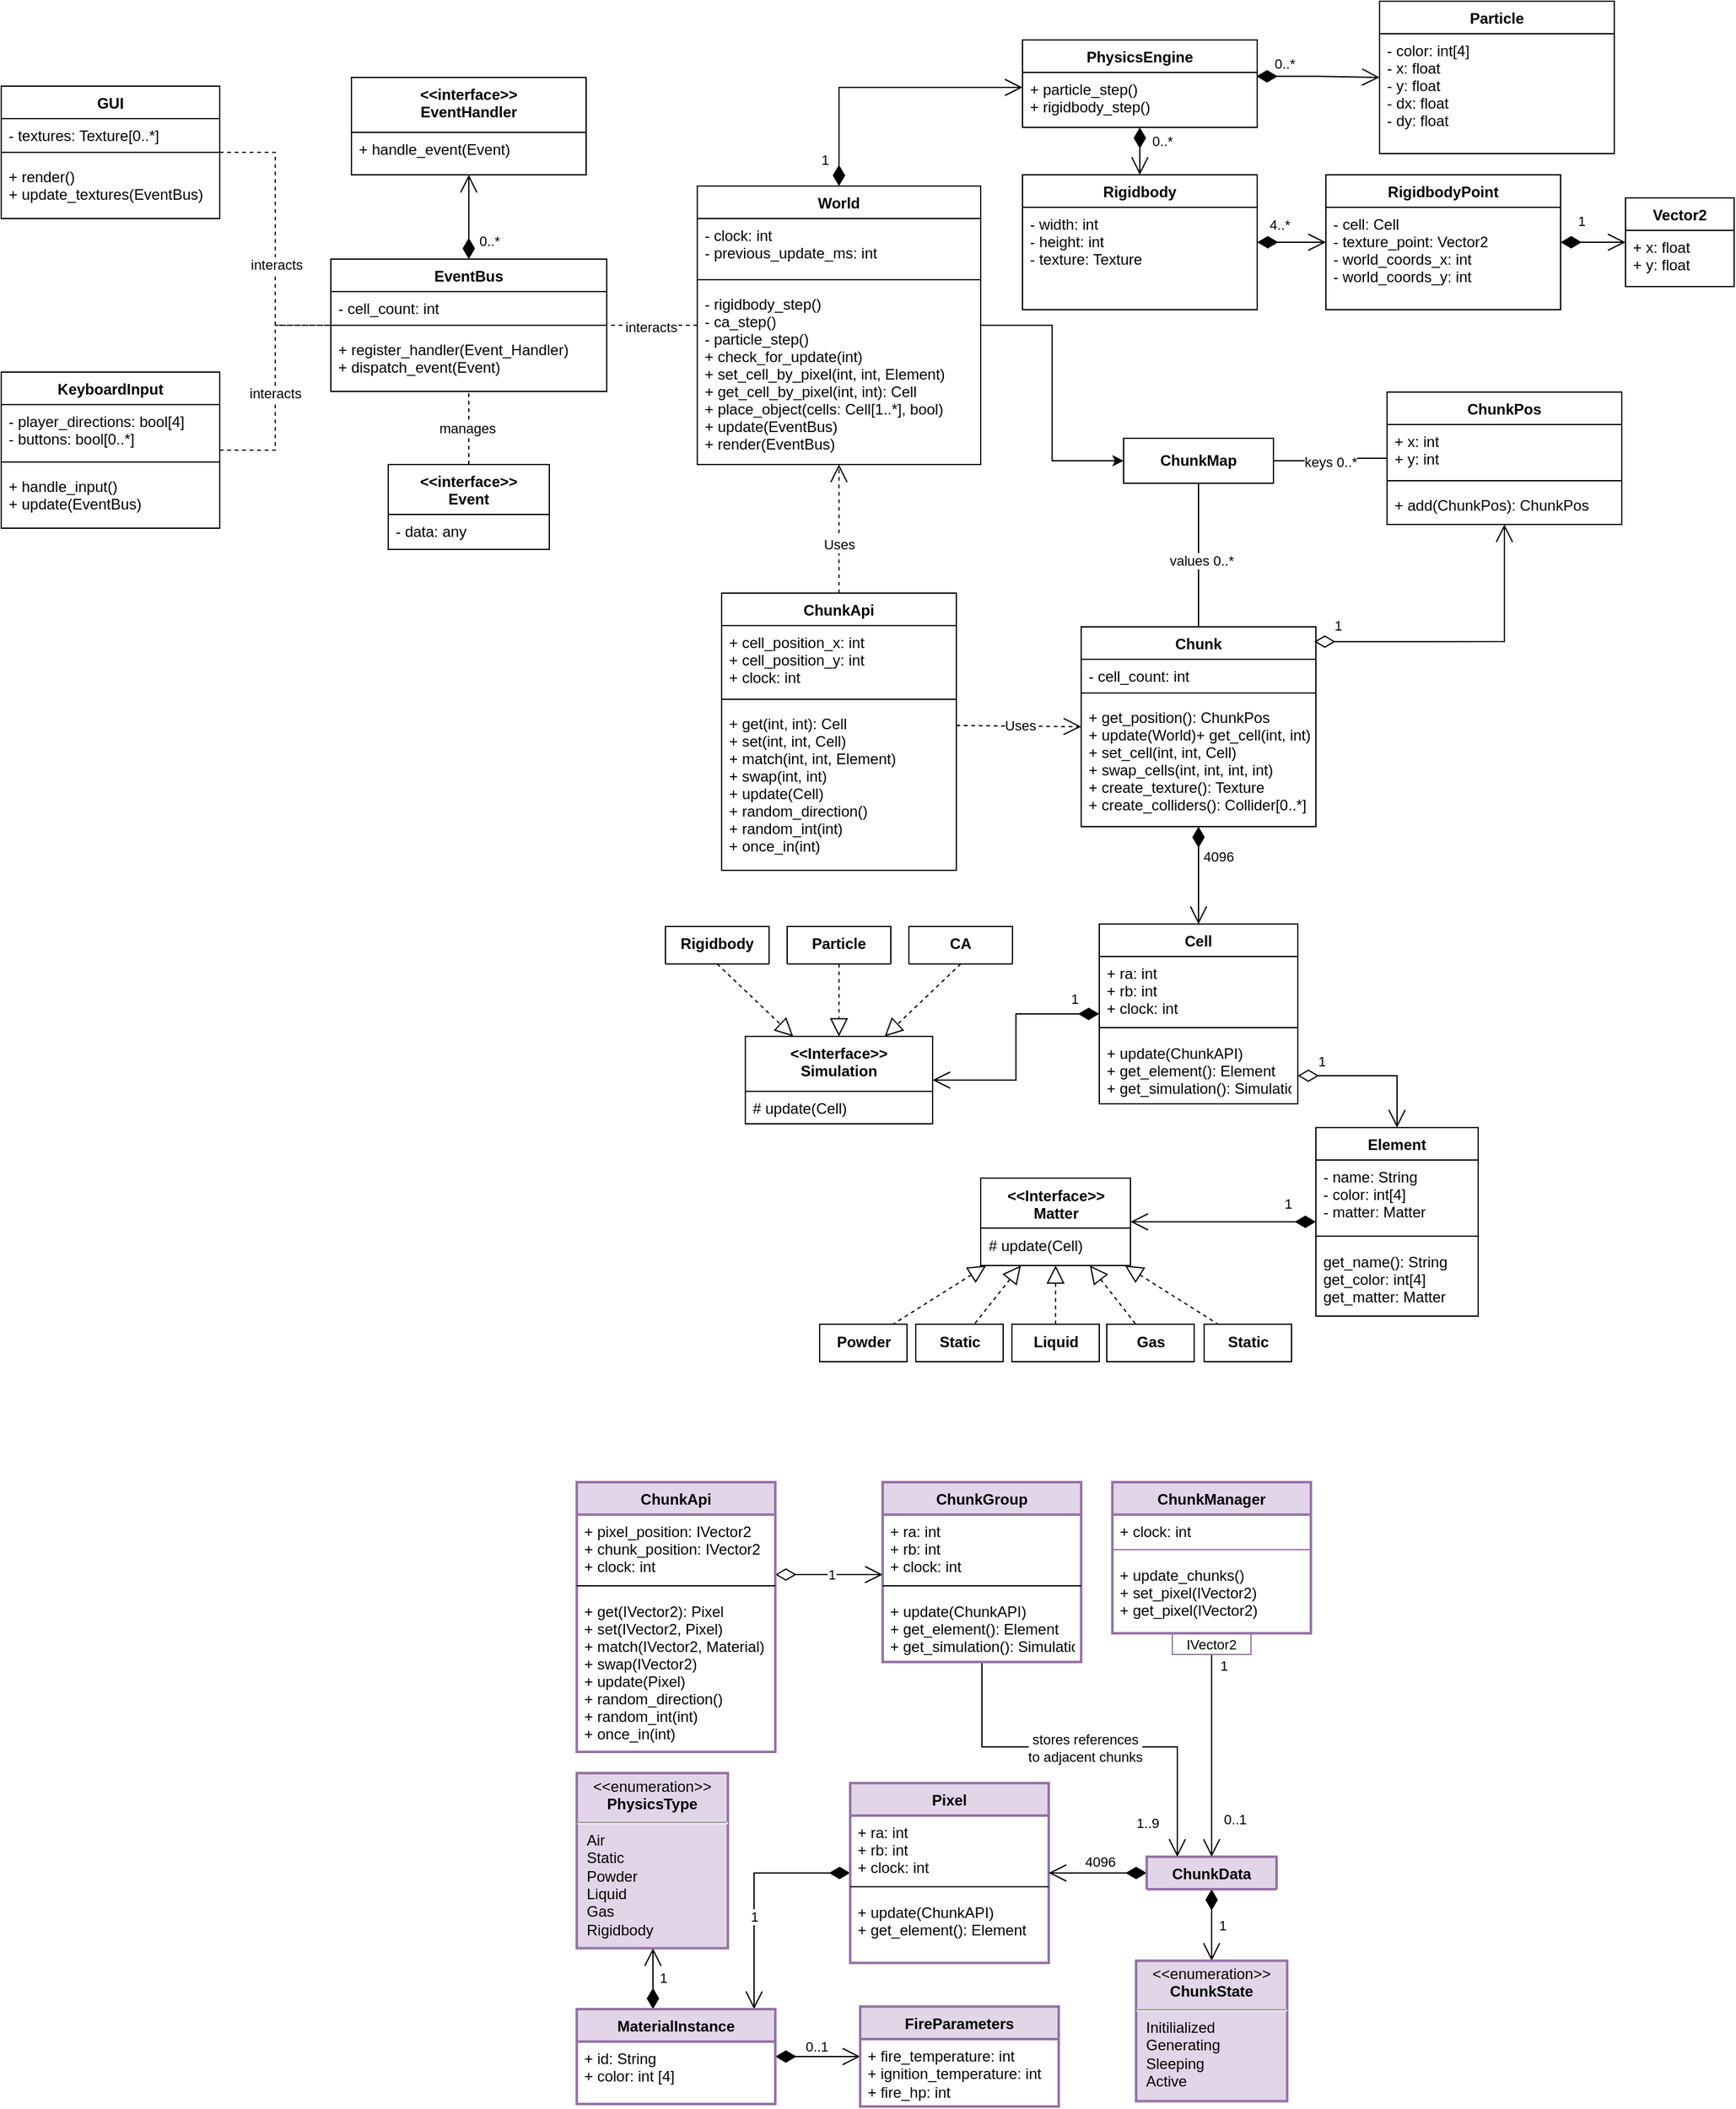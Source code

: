 <mxfile>
    <diagram id="C5RBs43oDa-KdzZeNtuy" name="Page-1">
        <mxGraphModel dx="2179" dy="1636" grid="0" gridSize="10" guides="1" tooltips="1" connect="1" arrows="1" fold="1" page="1" pageScale="1" pageWidth="827" pageHeight="1169" background="#ffffff" math="0" shadow="0">
            <root>
                <mxCell id="WIyWlLk6GJQsqaUBKTNV-0"/>
                <mxCell id="WIyWlLk6GJQsqaUBKTNV-1" parent="WIyWlLk6GJQsqaUBKTNV-0"/>
                <mxCell id="MlrfaoUMbUYHe8lj2B-a-0" value="Chunk" style="swimlane;fontStyle=1;align=center;verticalAlign=top;childLayout=stackLayout;horizontal=1;startSize=26;horizontalStack=0;resizeParent=1;resizeLast=0;collapsible=1;marginBottom=0;rounded=0;shadow=0;strokeWidth=1;fontColor=#000000;labelBackgroundColor=#FFFFFF;" parent="WIyWlLk6GJQsqaUBKTNV-1" vertex="1">
                    <mxGeometry x="-286" y="-163" width="188" height="160" as="geometry">
                        <mxRectangle x="230" y="140" width="160" height="26" as="alternateBounds"/>
                    </mxGeometry>
                </mxCell>
                <mxCell id="MlrfaoUMbUYHe8lj2B-a-1" value="- cell_count: int" style="text;align=left;verticalAlign=top;spacingLeft=4;spacingRight=4;overflow=hidden;rotatable=0;points=[[0,0.5],[1,0.5]];portConstraint=eastwest;fontColor=#000000;labelBackgroundColor=#FFFFFF;" parent="MlrfaoUMbUYHe8lj2B-a-0" vertex="1">
                    <mxGeometry y="26" width="188" height="21" as="geometry"/>
                </mxCell>
                <mxCell id="MlrfaoUMbUYHe8lj2B-a-4" value="" style="line;html=1;strokeWidth=1;align=left;verticalAlign=middle;spacingTop=-1;spacingLeft=3;spacingRight=3;rotatable=0;labelPosition=right;points=[];portConstraint=eastwest;fontColor=#000000;labelBackgroundColor=#FFFFFF;" parent="MlrfaoUMbUYHe8lj2B-a-0" vertex="1">
                    <mxGeometry y="47" width="188" height="12" as="geometry"/>
                </mxCell>
                <mxCell id="MlrfaoUMbUYHe8lj2B-a-5" value="+ get_position(): ChunkPos&#10;+ update(World)+ get_cell(int, int): Cell&#10;+ set_cell(int, int, Cell) &#10;+ swap_cells(int, int, int, int)&#10;+ create_texture(): Texture&#10;+ create_colliders(): Collider[0..*]&#10;" style="text;align=left;verticalAlign=top;spacingLeft=4;spacingRight=4;overflow=hidden;rotatable=0;points=[[0,0.5],[1,0.5]];portConstraint=eastwest;fontColor=#000000;labelBackgroundColor=#FFFFFF;" parent="MlrfaoUMbUYHe8lj2B-a-0" vertex="1">
                    <mxGeometry y="59" width="188" height="100" as="geometry"/>
                </mxCell>
                <mxCell id="MlrfaoUMbUYHe8lj2B-a-14" value="Cell" style="swimlane;fontStyle=1;align=center;verticalAlign=top;childLayout=stackLayout;horizontal=1;startSize=26;horizontalStack=0;resizeParent=1;resizeLast=0;collapsible=1;marginBottom=0;rounded=0;shadow=0;strokeWidth=1;fontColor=#000000;labelBackgroundColor=#FFFFFF;" parent="WIyWlLk6GJQsqaUBKTNV-1" vertex="1">
                    <mxGeometry x="-271.5" y="75" width="159" height="144" as="geometry">
                        <mxRectangle x="230" y="140" width="160" height="26" as="alternateBounds"/>
                    </mxGeometry>
                </mxCell>
                <mxCell id="MlrfaoUMbUYHe8lj2B-a-16" value="+ ra: int&#10;+ rb: int&#10;+ clock: int" style="text;align=left;verticalAlign=top;spacingLeft=4;spacingRight=4;overflow=hidden;rotatable=0;points=[[0,0.5],[1,0.5]];portConstraint=eastwest;rounded=0;shadow=0;html=0;fontColor=#000000;labelBackgroundColor=#FFFFFF;" parent="MlrfaoUMbUYHe8lj2B-a-14" vertex="1">
                    <mxGeometry y="26" width="159" height="50" as="geometry"/>
                </mxCell>
                <mxCell id="MlrfaoUMbUYHe8lj2B-a-25" value="" style="line;html=1;strokeWidth=1;align=left;verticalAlign=middle;spacingTop=-1;spacingLeft=3;spacingRight=3;rotatable=0;labelPosition=right;points=[];portConstraint=eastwest;fontColor=#000000;labelBackgroundColor=#FFFFFF;" parent="MlrfaoUMbUYHe8lj2B-a-14" vertex="1">
                    <mxGeometry y="76" width="159" height="14" as="geometry"/>
                </mxCell>
                <mxCell id="MlrfaoUMbUYHe8lj2B-a-26" value="+ update(ChunkAPI)&#10;+ get_element(): Element&#10;+ get_simulation(): Simulation&#10;" style="text;align=left;verticalAlign=top;spacingLeft=4;spacingRight=4;overflow=hidden;rotatable=0;points=[[0,0.5],[1,0.5]];portConstraint=eastwest;fontColor=#000000;labelBackgroundColor=#FFFFFF;" parent="MlrfaoUMbUYHe8lj2B-a-14" vertex="1">
                    <mxGeometry y="90" width="159" height="54" as="geometry"/>
                </mxCell>
                <mxCell id="MlrfaoUMbUYHe8lj2B-a-27" value="Element" style="swimlane;fontStyle=1;align=center;verticalAlign=top;childLayout=stackLayout;horizontal=1;startSize=26;horizontalStack=0;resizeParent=1;resizeLast=0;collapsible=1;marginBottom=0;rounded=0;shadow=0;strokeWidth=1;fontColor=#000000;labelBackgroundColor=#FFFFFF;fillColor=#FFFFFF;" parent="WIyWlLk6GJQsqaUBKTNV-1" vertex="1">
                    <mxGeometry x="-98" y="238" width="130" height="151" as="geometry">
                        <mxRectangle x="230" y="140" width="160" height="26" as="alternateBounds"/>
                    </mxGeometry>
                </mxCell>
                <mxCell id="MlrfaoUMbUYHe8lj2B-a-28" value="- name: String&#10;- color: int[4]&#10;- matter: Matter" style="text;align=left;verticalAlign=top;spacingLeft=4;spacingRight=4;overflow=hidden;rotatable=0;points=[[0,0.5],[1,0.5]];portConstraint=eastwest;rounded=0;shadow=0;html=0;fontColor=#000000;labelBackgroundColor=#FFFFFF;" parent="MlrfaoUMbUYHe8lj2B-a-27" vertex="1">
                    <mxGeometry y="26" width="130" height="54" as="geometry"/>
                </mxCell>
                <mxCell id="MlrfaoUMbUYHe8lj2B-a-33" value="" style="line;html=1;strokeWidth=1;align=left;verticalAlign=middle;spacingTop=-1;spacingLeft=3;spacingRight=3;rotatable=0;labelPosition=right;points=[];portConstraint=eastwest;fontColor=#000000;labelBackgroundColor=#FFFFFF;" parent="MlrfaoUMbUYHe8lj2B-a-27" vertex="1">
                    <mxGeometry y="80" width="130" height="14" as="geometry"/>
                </mxCell>
                <mxCell id="MlrfaoUMbUYHe8lj2B-a-34" value="get_name(): String&#10;get_color: int[4]&#10;get_matter: Matter&#10;" style="text;align=left;verticalAlign=top;spacingLeft=4;spacingRight=4;overflow=hidden;rotatable=0;points=[[0,0.5],[1,0.5]];portConstraint=eastwest;fontColor=#000000;labelBackgroundColor=#FFFFFF;" parent="MlrfaoUMbUYHe8lj2B-a-27" vertex="1">
                    <mxGeometry y="94" width="130" height="54" as="geometry"/>
                </mxCell>
                <mxCell id="MlrfaoUMbUYHe8lj2B-a-79" value="Particle" style="swimlane;fontStyle=1;align=center;verticalAlign=top;childLayout=stackLayout;horizontal=1;startSize=58;horizontalStack=0;resizeParent=1;resizeLast=0;collapsible=1;marginBottom=0;rounded=0;shadow=0;strokeWidth=1;fontColor=#000000;labelBackgroundColor=#FFFFFF;" parent="WIyWlLk6GJQsqaUBKTNV-1" vertex="1">
                    <mxGeometry x="-521.5" y="77" width="83" height="30" as="geometry">
                        <mxRectangle x="230" y="140" width="160" height="26" as="alternateBounds"/>
                    </mxGeometry>
                </mxCell>
                <mxCell id="MlrfaoUMbUYHe8lj2B-a-84" value="" style="endArrow=block;dashed=1;endFill=0;endSize=12;html=1;rounded=0;exitX=0.5;exitY=1;exitDx=0;exitDy=0;fontColor=#000000;labelBackgroundColor=#FFFFFF;" parent="WIyWlLk6GJQsqaUBKTNV-1" source="MlrfaoUMbUYHe8lj2B-a-79" target="MlrfaoUMbUYHe8lj2B-a-76" edge="1">
                    <mxGeometry width="160" relative="1" as="geometry">
                        <mxPoint x="-515" y="37" as="sourcePoint"/>
                        <mxPoint x="-482" y="-47" as="targetPoint"/>
                    </mxGeometry>
                </mxCell>
                <mxCell id="MlrfaoUMbUYHe8lj2B-a-76" value="&lt;&lt;Interface&gt;&gt;&#10;Simulation" style="swimlane;fontStyle=1;align=center;verticalAlign=top;childLayout=stackLayout;horizontal=1;startSize=44;horizontalStack=0;resizeParent=1;resizeLast=0;collapsible=1;marginBottom=0;rounded=0;shadow=0;strokeWidth=1;fontColor=#000000;labelBackgroundColor=#FFFFFF;" parent="WIyWlLk6GJQsqaUBKTNV-1" vertex="1">
                    <mxGeometry x="-555" y="165" width="150" height="70" as="geometry">
                        <mxRectangle x="230" y="140" width="160" height="26" as="alternateBounds"/>
                    </mxGeometry>
                </mxCell>
                <mxCell id="MlrfaoUMbUYHe8lj2B-a-77" value="# update(Cell)" style="text;align=left;verticalAlign=top;spacingLeft=4;spacingRight=4;overflow=hidden;rotatable=0;points=[[0,0.5],[1,0.5]];portConstraint=eastwest;fontColor=#000000;labelBackgroundColor=#FFFFFF;" parent="MlrfaoUMbUYHe8lj2B-a-76" vertex="1">
                    <mxGeometry y="44" width="150" height="20" as="geometry"/>
                </mxCell>
                <mxCell id="MlrfaoUMbUYHe8lj2B-a-123" value="" style="orthogonalLoop=1;jettySize=auto;html=1;endArrow=none;endFill=0;startArrow=block;startFill=0;rounded=0;dashed=1;endSize=12;startSize=12;fontColor=#000000;labelBackgroundColor=#FFFFFF;" parent="WIyWlLk6GJQsqaUBKTNV-1" source="MlrfaoUMbUYHe8lj2B-a-110" target="MlrfaoUMbUYHe8lj2B-a-122" edge="1">
                    <mxGeometry relative="1" as="geometry">
                        <mxPoint x="-350.413" y="385" as="sourcePoint"/>
                    </mxGeometry>
                </mxCell>
                <mxCell id="MlrfaoUMbUYHe8lj2B-a-110" value="&lt;div&gt;&amp;lt;&amp;lt;Interface&amp;gt;&amp;gt;&lt;/div&gt;&lt;div&gt;Matter&lt;br&gt;&lt;/div&gt;" style="swimlane;fontStyle=1;align=center;verticalAlign=top;childLayout=stackLayout;horizontal=1;startSize=40;horizontalStack=0;resizeParent=1;resizeParentMax=0;resizeLast=0;collapsible=1;marginBottom=0;whiteSpace=wrap;html=1;fontColor=#000000;labelBackgroundColor=#FFFFFF;" parent="WIyWlLk6GJQsqaUBKTNV-1" vertex="1">
                    <mxGeometry x="-366.5" y="278.5" width="120" height="70" as="geometry"/>
                </mxCell>
                <mxCell id="MlrfaoUMbUYHe8lj2B-a-113" value="# update(Cell) " style="text;strokeColor=none;fillColor=none;align=left;verticalAlign=top;spacingLeft=4;spacingRight=4;overflow=hidden;rotatable=0;points=[[0,0.5],[1,0.5]];portConstraint=eastwest;whiteSpace=wrap;html=1;fontColor=#000000;labelBackgroundColor=#FFFFFF;" parent="MlrfaoUMbUYHe8lj2B-a-110" vertex="1">
                    <mxGeometry y="40" width="120" height="30" as="geometry"/>
                </mxCell>
                <mxCell id="MlrfaoUMbUYHe8lj2B-a-122" value="Static" style="whiteSpace=wrap;html=1;verticalAlign=top;fontStyle=1;startSize=40;fontColor=#000000;labelBackgroundColor=#FFFFFF;" parent="WIyWlLk6GJQsqaUBKTNV-1" vertex="1">
                    <mxGeometry x="-418.5" y="395.5" width="70" height="30" as="geometry"/>
                </mxCell>
                <mxCell id="MlrfaoUMbUYHe8lj2B-a-136" value="" style="orthogonalLoop=1;jettySize=auto;html=1;endArrow=none;endFill=0;startArrow=block;startFill=0;rounded=0;dashed=1;endSize=12;startSize=12;fontColor=#000000;labelBackgroundColor=#FFFFFF;" parent="WIyWlLk6GJQsqaUBKTNV-1" source="MlrfaoUMbUYHe8lj2B-a-110" target="MlrfaoUMbUYHe8lj2B-a-137" edge="1">
                    <mxGeometry relative="1" as="geometry">
                        <mxPoint x="-365" y="373.344" as="sourcePoint"/>
                    </mxGeometry>
                </mxCell>
                <mxCell id="MlrfaoUMbUYHe8lj2B-a-137" value="Powder" style="whiteSpace=wrap;html=1;verticalAlign=top;fontStyle=1;startSize=40;fontColor=#000000;labelBackgroundColor=#FFFFFF;" parent="WIyWlLk6GJQsqaUBKTNV-1" vertex="1">
                    <mxGeometry x="-495.5" y="395.5" width="70" height="30" as="geometry"/>
                </mxCell>
                <mxCell id="MlrfaoUMbUYHe8lj2B-a-138" value="" style="orthogonalLoop=1;jettySize=auto;html=1;endArrow=none;endFill=0;startArrow=block;startFill=0;rounded=0;dashed=1;endSize=12;startSize=12;fontColor=#000000;labelBackgroundColor=#FFFFFF;" parent="WIyWlLk6GJQsqaUBKTNV-1" source="MlrfaoUMbUYHe8lj2B-a-110" target="MlrfaoUMbUYHe8lj2B-a-139" edge="1">
                    <mxGeometry relative="1" as="geometry">
                        <mxPoint x="-305.868" y="385" as="sourcePoint"/>
                    </mxGeometry>
                </mxCell>
                <mxCell id="MlrfaoUMbUYHe8lj2B-a-139" value="Liquid" style="whiteSpace=wrap;html=1;verticalAlign=top;fontStyle=1;startSize=40;fontColor=#000000;labelBackgroundColor=#FFFFFF;" parent="WIyWlLk6GJQsqaUBKTNV-1" vertex="1">
                    <mxGeometry x="-341.5" y="395.5" width="70" height="30" as="geometry"/>
                </mxCell>
                <mxCell id="MlrfaoUMbUYHe8lj2B-a-140" value="" style="orthogonalLoop=1;jettySize=auto;html=1;endArrow=none;endFill=0;startArrow=block;startFill=0;rounded=0;dashed=1;endSize=12;startSize=12;fontColor=#000000;labelBackgroundColor=#FFFFFF;" parent="WIyWlLk6GJQsqaUBKTNV-1" source="MlrfaoUMbUYHe8lj2B-a-110" target="MlrfaoUMbUYHe8lj2B-a-141" edge="1">
                    <mxGeometry relative="1" as="geometry">
                        <mxPoint x="-245" y="373.803" as="sourcePoint"/>
                    </mxGeometry>
                </mxCell>
                <mxCell id="MlrfaoUMbUYHe8lj2B-a-141" value="Static" style="whiteSpace=wrap;html=1;verticalAlign=top;fontStyle=1;startSize=40;fontColor=#000000;labelBackgroundColor=#FFFFFF;" parent="WIyWlLk6GJQsqaUBKTNV-1" vertex="1">
                    <mxGeometry x="-187.5" y="395.5" width="70" height="30" as="geometry"/>
                </mxCell>
                <mxCell id="MlrfaoUMbUYHe8lj2B-a-142" value="" style="orthogonalLoop=1;jettySize=auto;html=1;endArrow=none;endFill=0;startArrow=block;startFill=0;rounded=0;dashed=1;endSize=12;startSize=12;fontColor=#000000;labelBackgroundColor=#FFFFFF;" parent="WIyWlLk6GJQsqaUBKTNV-1" source="MlrfaoUMbUYHe8lj2B-a-110" target="MlrfaoUMbUYHe8lj2B-a-143" edge="1">
                    <mxGeometry relative="1" as="geometry">
                        <mxPoint x="-261.901" y="385" as="sourcePoint"/>
                    </mxGeometry>
                </mxCell>
                <mxCell id="MlrfaoUMbUYHe8lj2B-a-143" value="Gas" style="whiteSpace=wrap;html=1;verticalAlign=top;fontStyle=1;startSize=40;fontColor=#000000;labelBackgroundColor=#FFFFFF;" parent="WIyWlLk6GJQsqaUBKTNV-1" vertex="1">
                    <mxGeometry x="-265.5" y="395.5" width="70" height="30" as="geometry"/>
                </mxCell>
                <mxCell id="MlrfaoUMbUYHe8lj2B-a-149" value="CA" style="swimlane;fontStyle=1;align=center;verticalAlign=top;childLayout=stackLayout;horizontal=1;startSize=58;horizontalStack=0;resizeParent=1;resizeLast=0;collapsible=1;marginBottom=0;rounded=0;shadow=0;strokeWidth=1;fontColor=#000000;labelBackgroundColor=#FFFFFF;" parent="WIyWlLk6GJQsqaUBKTNV-1" vertex="1">
                    <mxGeometry x="-424" y="77" width="83" height="30" as="geometry">
                        <mxRectangle x="230" y="140" width="160" height="26" as="alternateBounds"/>
                    </mxGeometry>
                </mxCell>
                <mxCell id="MlrfaoUMbUYHe8lj2B-a-150" value="Rigidbody" style="swimlane;fontStyle=1;align=center;verticalAlign=top;childLayout=stackLayout;horizontal=1;startSize=58;horizontalStack=0;resizeParent=1;resizeLast=0;collapsible=1;marginBottom=0;rounded=0;shadow=0;strokeWidth=1;fontColor=#000000;labelBackgroundColor=#FFFFFF;" parent="WIyWlLk6GJQsqaUBKTNV-1" vertex="1">
                    <mxGeometry x="-619" y="77" width="83" height="30" as="geometry">
                        <mxRectangle x="230" y="140" width="160" height="26" as="alternateBounds"/>
                    </mxGeometry>
                </mxCell>
                <mxCell id="MlrfaoUMbUYHe8lj2B-a-151" value="" style="endArrow=block;dashed=1;endFill=0;endSize=12;html=1;rounded=0;exitX=0.5;exitY=1;exitDx=0;exitDy=0;fontColor=#000000;labelBackgroundColor=#FFFFFF;" parent="WIyWlLk6GJQsqaUBKTNV-1" source="MlrfaoUMbUYHe8lj2B-a-150" target="MlrfaoUMbUYHe8lj2B-a-76" edge="1">
                    <mxGeometry width="160" relative="1" as="geometry">
                        <mxPoint x="-470" y="118" as="sourcePoint"/>
                        <mxPoint x="-470" y="175" as="targetPoint"/>
                    </mxGeometry>
                </mxCell>
                <mxCell id="MlrfaoUMbUYHe8lj2B-a-152" value="" style="endArrow=block;dashed=1;endFill=0;endSize=12;html=1;rounded=0;exitX=0.5;exitY=1;exitDx=0;exitDy=0;fontColor=#000000;labelBackgroundColor=#FFFFFF;" parent="WIyWlLk6GJQsqaUBKTNV-1" source="MlrfaoUMbUYHe8lj2B-a-149" target="MlrfaoUMbUYHe8lj2B-a-76" edge="1">
                    <mxGeometry width="160" relative="1" as="geometry">
                        <mxPoint x="-460" y="128" as="sourcePoint"/>
                        <mxPoint x="-460" y="185" as="targetPoint"/>
                    </mxGeometry>
                </mxCell>
                <mxCell id="MlrfaoUMbUYHe8lj2B-a-160" value="1" style="endArrow=open;html=1;endSize=12;startArrow=diamondThin;startSize=14;startFill=0;edgeStyle=orthogonalEdgeStyle;align=left;verticalAlign=bottom;rounded=0;entryX=0.5;entryY=0;entryDx=0;entryDy=0;fontColor=#000000;labelBackgroundColor=#FFFFFF;" parent="WIyWlLk6GJQsqaUBKTNV-1" source="MlrfaoUMbUYHe8lj2B-a-14" target="MlrfaoUMbUYHe8lj2B-a-27" edge="1">
                    <mxGeometry x="-0.76" y="4" relative="1" as="geometry">
                        <mxPoint x="-81.5" y="213.5" as="sourcePoint"/>
                        <mxPoint x="78.5" y="213.5" as="targetPoint"/>
                        <Array as="points">
                            <mxPoint x="-33.5" y="196.5"/>
                        </Array>
                        <mxPoint y="1" as="offset"/>
                    </mxGeometry>
                </mxCell>
                <mxCell id="MlrfaoUMbUYHe8lj2B-a-161" value="1" style="endArrow=open;html=1;endSize=12;startArrow=diamondThin;startSize=14;startFill=1;edgeStyle=orthogonalEdgeStyle;align=left;verticalAlign=bottom;rounded=0;fontColor=#000000;labelBackgroundColor=#FFFFFF;" parent="WIyWlLk6GJQsqaUBKTNV-1" source="MlrfaoUMbUYHe8lj2B-a-27" target="MlrfaoUMbUYHe8lj2B-a-110" edge="1">
                    <mxGeometry x="-0.636" y="-6" relative="1" as="geometry">
                        <mxPoint x="-187.5" y="292.5" as="sourcePoint"/>
                        <mxPoint x="-27.5" y="292.5" as="targetPoint"/>
                        <mxPoint as="offset"/>
                    </mxGeometry>
                </mxCell>
                <mxCell id="MlrfaoUMbUYHe8lj2B-a-162" value="1" style="endArrow=open;html=1;endSize=12;startArrow=diamondThin;startSize=14;startFill=1;edgeStyle=orthogonalEdgeStyle;align=left;verticalAlign=bottom;rounded=0;fontColor=#000000;labelBackgroundColor=#FFFFFF;" parent="WIyWlLk6GJQsqaUBKTNV-1" source="MlrfaoUMbUYHe8lj2B-a-14" target="MlrfaoUMbUYHe8lj2B-a-76" edge="1">
                    <mxGeometry x="-0.737" y="-3" relative="1" as="geometry">
                        <mxPoint x="-90" y="325" as="sourcePoint"/>
                        <mxPoint x="-238" y="325" as="targetPoint"/>
                        <mxPoint as="offset"/>
                    </mxGeometry>
                </mxCell>
                <mxCell id="MlrfaoUMbUYHe8lj2B-a-164" value="4096" style="endArrow=open;html=1;endSize=12;startArrow=diamondThin;startSize=14;startFill=1;edgeStyle=orthogonalEdgeStyle;align=left;verticalAlign=bottom;rounded=0;fontColor=#000000;labelBackgroundColor=#FFFFFF;strokeColor=#000000;" parent="WIyWlLk6GJQsqaUBKTNV-1" source="MlrfaoUMbUYHe8lj2B-a-0" target="MlrfaoUMbUYHe8lj2B-a-14" edge="1">
                    <mxGeometry x="-0.154" y="2" relative="1" as="geometry">
                        <mxPoint x="-276.5" y="197.5" as="sourcePoint"/>
                        <mxPoint x="-393.5" y="246.5" as="targetPoint"/>
                        <mxPoint as="offset"/>
                    </mxGeometry>
                </mxCell>
                <mxCell id="MlrfaoUMbUYHe8lj2B-a-205" style="edgeStyle=orthogonalEdgeStyle;rounded=0;orthogonalLoop=1;jettySize=auto;html=1;fontColor=#000000;labelBackgroundColor=#FFFFFF;" parent="WIyWlLk6GJQsqaUBKTNV-1" source="MlrfaoUMbUYHe8lj2B-a-166" target="MlrfaoUMbUYHe8lj2B-a-186" edge="1">
                    <mxGeometry relative="1" as="geometry"/>
                </mxCell>
                <mxCell id="MlrfaoUMbUYHe8lj2B-a-166" value="World" style="swimlane;fontStyle=1;align=center;verticalAlign=top;childLayout=stackLayout;horizontal=1;startSize=26;horizontalStack=0;resizeParent=1;resizeLast=0;collapsible=1;marginBottom=0;rounded=0;shadow=0;strokeWidth=1;fontColor=#000000;labelBackgroundColor=#FFFFFF;" parent="WIyWlLk6GJQsqaUBKTNV-1" vertex="1">
                    <mxGeometry x="-593.5" y="-516" width="227" height="223" as="geometry">
                        <mxRectangle x="230" y="140" width="160" height="26" as="alternateBounds"/>
                    </mxGeometry>
                </mxCell>
                <mxCell id="MlrfaoUMbUYHe8lj2B-a-167" value="- clock: int&#10;- previous_update_ms: int&#10;" style="text;align=left;verticalAlign=top;spacingLeft=4;spacingRight=4;overflow=hidden;rotatable=0;points=[[0,0.5],[1,0.5]];portConstraint=eastwest;fontColor=#000000;labelBackgroundColor=#FFFFFF;" parent="MlrfaoUMbUYHe8lj2B-a-166" vertex="1">
                    <mxGeometry y="26" width="227" height="43" as="geometry"/>
                </mxCell>
                <mxCell id="MlrfaoUMbUYHe8lj2B-a-168" value="" style="line;html=1;strokeWidth=1;align=left;verticalAlign=middle;spacingTop=-1;spacingLeft=3;spacingRight=3;rotatable=0;labelPosition=right;points=[];portConstraint=eastwest;fontColor=#000000;labelBackgroundColor=#FFFFFF;" parent="MlrfaoUMbUYHe8lj2B-a-166" vertex="1">
                    <mxGeometry y="69" width="227" height="12" as="geometry"/>
                </mxCell>
                <mxCell id="MlrfaoUMbUYHe8lj2B-a-169" value="- rigidbody_step()&#10;- ca_step()&#10;- particle_step()&#10;+ check_for_update(int)&#10;+ set_cell_by_pixel(int, int, Element)&#10;+ get_cell_by_pixel(int, int): Cell&#10;+ place_object(cells: Cell[1..*], bool)&#10;+ update(EventBus)&#10;+ render(EventBus)" style="text;align=left;verticalAlign=top;spacingLeft=4;spacingRight=4;overflow=hidden;rotatable=0;points=[[0,0.5],[1,0.5]];portConstraint=eastwest;fontColor=#000000;labelBackgroundColor=#FFFFFF;" parent="MlrfaoUMbUYHe8lj2B-a-166" vertex="1">
                    <mxGeometry y="81" width="227" height="142" as="geometry"/>
                </mxCell>
                <mxCell id="MlrfaoUMbUYHe8lj2B-a-178" value="ChunkPos" style="swimlane;fontStyle=1;align=center;verticalAlign=top;childLayout=stackLayout;horizontal=1;startSize=26;horizontalStack=0;resizeParent=1;resizeLast=0;collapsible=1;marginBottom=0;rounded=0;shadow=0;strokeWidth=1;fontColor=#000000;labelBackgroundColor=#FFFFFF;" parent="WIyWlLk6GJQsqaUBKTNV-1" vertex="1">
                    <mxGeometry x="-41" y="-351" width="188" height="106" as="geometry">
                        <mxRectangle x="230" y="140" width="160" height="26" as="alternateBounds"/>
                    </mxGeometry>
                </mxCell>
                <mxCell id="MlrfaoUMbUYHe8lj2B-a-179" value="+ x: int&#10;+ y: int" style="text;align=left;verticalAlign=top;spacingLeft=4;spacingRight=4;overflow=hidden;rotatable=0;points=[[0,0.5],[1,0.5]];portConstraint=eastwest;fontColor=#000000;labelBackgroundColor=#FFFFFF;" parent="MlrfaoUMbUYHe8lj2B-a-178" vertex="1">
                    <mxGeometry y="26" width="188" height="39" as="geometry"/>
                </mxCell>
                <mxCell id="MlrfaoUMbUYHe8lj2B-a-180" value="" style="line;html=1;strokeWidth=1;align=left;verticalAlign=middle;spacingTop=-1;spacingLeft=3;spacingRight=3;rotatable=0;labelPosition=right;points=[];portConstraint=eastwest;fontColor=#000000;labelBackgroundColor=#FFFFFF;" parent="MlrfaoUMbUYHe8lj2B-a-178" vertex="1">
                    <mxGeometry y="65" width="188" height="12" as="geometry"/>
                </mxCell>
                <mxCell id="MlrfaoUMbUYHe8lj2B-a-181" value="+ add(ChunkPos): ChunkPos" style="text;align=left;verticalAlign=top;spacingLeft=4;spacingRight=4;overflow=hidden;rotatable=0;points=[[0,0.5],[1,0.5]];portConstraint=eastwest;fontColor=#000000;labelBackgroundColor=#FFFFFF;" parent="MlrfaoUMbUYHe8lj2B-a-178" vertex="1">
                    <mxGeometry y="77" width="188" height="26" as="geometry"/>
                </mxCell>
                <mxCell id="MlrfaoUMbUYHe8lj2B-a-186" value="ChunkMap" style="rounded=0;whiteSpace=wrap;html=1;fontStyle=1;fontColor=#000000;labelBackgroundColor=#FFFFFF;" parent="WIyWlLk6GJQsqaUBKTNV-1" vertex="1">
                    <mxGeometry x="-252" y="-314" width="120" height="36" as="geometry"/>
                </mxCell>
                <mxCell id="MlrfaoUMbUYHe8lj2B-a-187" value="" style="endArrow=none;html=1;edgeStyle=orthogonalEdgeStyle;rounded=0;entryX=0.5;entryY=0;entryDx=0;entryDy=0;fontColor=#000000;labelBackgroundColor=#FFFFFF;" parent="WIyWlLk6GJQsqaUBKTNV-1" source="MlrfaoUMbUYHe8lj2B-a-186" target="MlrfaoUMbUYHe8lj2B-a-0" edge="1">
                    <mxGeometry relative="1" as="geometry">
                        <mxPoint x="317" y="258" as="sourcePoint"/>
                        <mxPoint x="475" y="258" as="targetPoint"/>
                    </mxGeometry>
                </mxCell>
                <mxCell id="MlrfaoUMbUYHe8lj2B-a-188" value="values 0..*" style="edgeLabel;resizable=0;html=1;align=left;verticalAlign=bottom;fontColor=#000000;labelBackgroundColor=#FFFFFF;" parent="MlrfaoUMbUYHe8lj2B-a-187" connectable="0" vertex="1">
                    <mxGeometry x="-1" relative="1" as="geometry">
                        <mxPoint x="-25" y="70" as="offset"/>
                    </mxGeometry>
                </mxCell>
                <mxCell id="MlrfaoUMbUYHe8lj2B-a-190" value="" style="endArrow=none;html=1;edgeStyle=orthogonalEdgeStyle;rounded=0;exitX=1;exitY=0.5;exitDx=0;exitDy=0;fontColor=#000000;labelBackgroundColor=#FFFFFF;" parent="WIyWlLk6GJQsqaUBKTNV-1" source="MlrfaoUMbUYHe8lj2B-a-186" target="MlrfaoUMbUYHe8lj2B-a-178" edge="1">
                    <mxGeometry relative="1" as="geometry">
                        <mxPoint y="-195.04" as="sourcePoint"/>
                        <mxPoint x="-90" y="-375.04" as="targetPoint"/>
                    </mxGeometry>
                </mxCell>
                <mxCell id="MlrfaoUMbUYHe8lj2B-a-191" value="keys 0..*" style="edgeLabel;resizable=0;html=1;align=left;verticalAlign=bottom;fontColor=#000000;labelBackgroundColor=#FFFFFF;" parent="MlrfaoUMbUYHe8lj2B-a-190" connectable="0" vertex="1">
                    <mxGeometry x="-1" relative="1" as="geometry">
                        <mxPoint x="23" y="9" as="offset"/>
                    </mxGeometry>
                </mxCell>
                <mxCell id="MlrfaoUMbUYHe8lj2B-a-196" value="ChunkApi" style="swimlane;fontStyle=1;align=center;verticalAlign=top;childLayout=stackLayout;horizontal=1;startSize=26;horizontalStack=0;resizeParent=1;resizeLast=0;collapsible=1;marginBottom=0;rounded=0;shadow=0;strokeWidth=1;fontColor=#000000;labelBackgroundColor=#FFFFFF;" parent="WIyWlLk6GJQsqaUBKTNV-1" vertex="1">
                    <mxGeometry x="-574" y="-190" width="188" height="222" as="geometry">
                        <mxRectangle x="230" y="140" width="160" height="26" as="alternateBounds"/>
                    </mxGeometry>
                </mxCell>
                <mxCell id="MlrfaoUMbUYHe8lj2B-a-197" value="+ cell_position_x: int&#10;+ cell_position_y: int&#10;+ clock: int&#10;" style="text;align=left;verticalAlign=top;spacingLeft=4;spacingRight=4;overflow=hidden;rotatable=0;points=[[0,0.5],[1,0.5]];portConstraint=eastwest;fontColor=#000000;labelBackgroundColor=#FFFFFF;" parent="MlrfaoUMbUYHe8lj2B-a-196" vertex="1">
                    <mxGeometry y="26" width="188" height="53" as="geometry"/>
                </mxCell>
                <mxCell id="MlrfaoUMbUYHe8lj2B-a-198" value="" style="line;html=1;strokeWidth=1;align=left;verticalAlign=middle;spacingTop=-1;spacingLeft=3;spacingRight=3;rotatable=0;labelPosition=right;points=[];portConstraint=eastwest;fontColor=#000000;labelBackgroundColor=#FFFFFF;" parent="MlrfaoUMbUYHe8lj2B-a-196" vertex="1">
                    <mxGeometry y="79" width="188" height="12" as="geometry"/>
                </mxCell>
                <mxCell id="MlrfaoUMbUYHe8lj2B-a-199" value="+ get(int, int): Cell&#10;+ set(int, int, Cell)&#10;+ match(int, int, Element)&#10;+ swap(int, int)&#10;+ update(Cell)&#10;+ random_direction()&#10;+ random_int(int)&#10;+ once_in(int)&#10;&#10;" style="text;align=left;verticalAlign=top;spacingLeft=4;spacingRight=4;overflow=hidden;rotatable=0;points=[[0,0.5],[1,0.5]];portConstraint=eastwest;fontColor=#000000;labelBackgroundColor=#FFFFFF;" parent="MlrfaoUMbUYHe8lj2B-a-196" vertex="1">
                    <mxGeometry y="91" width="188" height="131" as="geometry"/>
                </mxCell>
                <mxCell id="MlrfaoUMbUYHe8lj2B-a-201" value="Uses" style="endArrow=open;endSize=12;dashed=1;html=1;rounded=0;edgeStyle=orthogonalEdgeStyle;fontColor=#000000;labelBackgroundColor=#FFFFFF;" parent="WIyWlLk6GJQsqaUBKTNV-1" target="MlrfaoUMbUYHe8lj2B-a-0" edge="1">
                    <mxGeometry width="160" relative="1" as="geometry">
                        <mxPoint x="-386" y="-84" as="sourcePoint"/>
                        <mxPoint x="-287.52" y="-86" as="targetPoint"/>
                        <Array as="points"/>
                    </mxGeometry>
                </mxCell>
                <mxCell id="MlrfaoUMbUYHe8lj2B-a-202" value="Uses" style="endArrow=open;endSize=12;dashed=1;html=1;rounded=0;edgeStyle=orthogonalEdgeStyle;exitX=0.5;exitY=0;exitDx=0;exitDy=0;fontColor=#000000;labelBackgroundColor=#FFFFFF;" parent="WIyWlLk6GJQsqaUBKTNV-1" source="MlrfaoUMbUYHe8lj2B-a-196" target="MlrfaoUMbUYHe8lj2B-a-166" edge="1">
                    <mxGeometry x="-0.239" width="160" relative="1" as="geometry">
                        <mxPoint x="-92" y="-249" as="sourcePoint"/>
                        <mxPoint x="89" y="-132" as="targetPoint"/>
                        <mxPoint as="offset"/>
                    </mxGeometry>
                </mxCell>
                <mxCell id="MlrfaoUMbUYHe8lj2B-a-207" value="PhysicsEngine" style="swimlane;fontStyle=1;align=center;verticalAlign=top;childLayout=stackLayout;horizontal=1;startSize=26;horizontalStack=0;resizeParent=1;resizeLast=0;collapsible=1;marginBottom=0;rounded=0;shadow=0;strokeWidth=1;fontColor=#000000;labelBackgroundColor=#FFFFFF;" parent="WIyWlLk6GJQsqaUBKTNV-1" vertex="1">
                    <mxGeometry x="-333" y="-633" width="188" height="70" as="geometry">
                        <mxRectangle x="230" y="140" width="160" height="26" as="alternateBounds"/>
                    </mxGeometry>
                </mxCell>
                <mxCell id="MlrfaoUMbUYHe8lj2B-a-210" value="+ particle_step()&#10;+ rigidbody_step()&#10;" style="text;align=left;verticalAlign=top;spacingLeft=4;spacingRight=4;overflow=hidden;rotatable=0;points=[[0,0.5],[1,0.5]];portConstraint=eastwest;fontColor=#000000;labelBackgroundColor=#FFFFFF;" parent="MlrfaoUMbUYHe8lj2B-a-207" vertex="1">
                    <mxGeometry y="26" width="188" height="44" as="geometry"/>
                </mxCell>
                <mxCell id="MlrfaoUMbUYHe8lj2B-a-211" value="Rigidbody" style="swimlane;fontStyle=1;align=center;verticalAlign=top;childLayout=stackLayout;horizontal=1;startSize=26;horizontalStack=0;resizeParent=1;resizeLast=0;collapsible=1;marginBottom=0;rounded=0;shadow=0;strokeWidth=1;fontColor=#000000;labelBackgroundColor=#FFFFFF;" parent="WIyWlLk6GJQsqaUBKTNV-1" vertex="1">
                    <mxGeometry x="-333" y="-525" width="188" height="108" as="geometry">
                        <mxRectangle x="230" y="140" width="160" height="26" as="alternateBounds"/>
                    </mxGeometry>
                </mxCell>
                <mxCell id="MlrfaoUMbUYHe8lj2B-a-212" value="- width: int&#10;- height: int&#10;- texture: Texture" style="text;align=left;verticalAlign=top;spacingLeft=4;spacingRight=4;overflow=hidden;rotatable=0;points=[[0,0.5],[1,0.5]];portConstraint=eastwest;fontColor=#000000;labelBackgroundColor=#FFFFFF;" parent="MlrfaoUMbUYHe8lj2B-a-211" vertex="1">
                    <mxGeometry y="26" width="188" height="82" as="geometry"/>
                </mxCell>
                <mxCell id="MlrfaoUMbUYHe8lj2B-a-215" value="RigidbodyPoint" style="swimlane;fontStyle=1;align=center;verticalAlign=top;childLayout=stackLayout;horizontal=1;startSize=26;horizontalStack=0;resizeParent=1;resizeLast=0;collapsible=1;marginBottom=0;rounded=0;shadow=0;strokeWidth=1;fontColor=#000000;labelBackgroundColor=#FFFFFF;" parent="WIyWlLk6GJQsqaUBKTNV-1" vertex="1">
                    <mxGeometry x="-90" y="-525" width="188" height="108" as="geometry">
                        <mxRectangle x="230" y="140" width="160" height="26" as="alternateBounds"/>
                    </mxGeometry>
                </mxCell>
                <mxCell id="MlrfaoUMbUYHe8lj2B-a-216" value="- cell: Cell&#10;- texture_point: Vector2&#10;- world_coords_x: int&#10;- world_coords_y: int&#10;&#10;" style="text;align=left;verticalAlign=top;spacingLeft=4;spacingRight=4;overflow=hidden;rotatable=0;points=[[0,0.5],[1,0.5]];portConstraint=eastwest;fontColor=#000000;labelBackgroundColor=#FFFFFF;" parent="MlrfaoUMbUYHe8lj2B-a-215" vertex="1">
                    <mxGeometry y="26" width="188" height="82" as="geometry"/>
                </mxCell>
                <mxCell id="MlrfaoUMbUYHe8lj2B-a-219" value="Vector2" style="swimlane;fontStyle=1;align=center;verticalAlign=top;childLayout=stackLayout;horizontal=1;startSize=26;horizontalStack=0;resizeParent=1;resizeLast=0;collapsible=1;marginBottom=0;rounded=0;shadow=0;strokeWidth=1;fontColor=#000000;labelBackgroundColor=#FFFFFF;" parent="WIyWlLk6GJQsqaUBKTNV-1" vertex="1">
                    <mxGeometry x="150" y="-506.5" width="87" height="71" as="geometry">
                        <mxRectangle x="230" y="140" width="160" height="26" as="alternateBounds"/>
                    </mxGeometry>
                </mxCell>
                <mxCell id="MlrfaoUMbUYHe8lj2B-a-220" value="+ x: float&#10;+ y: float" style="text;align=left;verticalAlign=top;spacingLeft=4;spacingRight=4;overflow=hidden;rotatable=0;points=[[0,0.5],[1,0.5]];portConstraint=eastwest;fontColor=#000000;labelBackgroundColor=#FFFFFF;" parent="MlrfaoUMbUYHe8lj2B-a-219" vertex="1">
                    <mxGeometry y="26" width="87" height="45" as="geometry"/>
                </mxCell>
                <mxCell id="MlrfaoUMbUYHe8lj2B-a-223" value="4..*" style="endArrow=open;html=1;endSize=12;startArrow=diamondThin;startSize=14;startFill=1;edgeStyle=orthogonalEdgeStyle;align=left;verticalAlign=bottom;rounded=0;fontColor=#000000;labelBackgroundColor=#FFFFFF;" parent="WIyWlLk6GJQsqaUBKTNV-1" source="MlrfaoUMbUYHe8lj2B-a-211" target="MlrfaoUMbUYHe8lj2B-a-215" edge="1">
                    <mxGeometry x="-0.708" y="5" relative="1" as="geometry">
                        <mxPoint x="138" y="-450" as="sourcePoint"/>
                        <mxPoint x="298" y="-450" as="targetPoint"/>
                        <mxPoint as="offset"/>
                    </mxGeometry>
                </mxCell>
                <mxCell id="MlrfaoUMbUYHe8lj2B-a-226" value="1" style="endArrow=open;html=1;endSize=12;startArrow=diamondThin;startSize=14;startFill=1;edgeStyle=orthogonalEdgeStyle;align=left;verticalAlign=bottom;rounded=0;fontColor=#000000;labelBackgroundColor=#FFFFFF;" parent="WIyWlLk6GJQsqaUBKTNV-1" source="MlrfaoUMbUYHe8lj2B-a-215" target="MlrfaoUMbUYHe8lj2B-a-219" edge="1">
                    <mxGeometry x="-0.538" y="8" relative="1" as="geometry">
                        <mxPoint x="137" y="-554" as="sourcePoint"/>
                        <mxPoint x="297" y="-554" as="targetPoint"/>
                        <mxPoint as="offset"/>
                    </mxGeometry>
                </mxCell>
                <mxCell id="MlrfaoUMbUYHe8lj2B-a-227" value="1" style="endArrow=open;html=1;endSize=12;startArrow=diamondThin;startSize=14;startFill=0;edgeStyle=orthogonalEdgeStyle;align=left;verticalAlign=bottom;rounded=0;exitX=0.993;exitY=0.074;exitDx=0;exitDy=0;exitPerimeter=0;fontColor=#000000;labelBackgroundColor=#FFFFFF;" parent="WIyWlLk6GJQsqaUBKTNV-1" source="MlrfaoUMbUYHe8lj2B-a-0" target="MlrfaoUMbUYHe8lj2B-a-178" edge="1">
                    <mxGeometry x="-0.884" y="4" relative="1" as="geometry">
                        <mxPoint x="18" y="-92" as="sourcePoint"/>
                        <mxPoint x="18" y="-14" as="targetPoint"/>
                        <mxPoint as="offset"/>
                    </mxGeometry>
                </mxCell>
                <mxCell id="MlrfaoUMbUYHe8lj2B-a-228" value="Particle" style="swimlane;fontStyle=1;align=center;verticalAlign=top;childLayout=stackLayout;horizontal=1;startSize=26;horizontalStack=0;resizeParent=1;resizeLast=0;collapsible=1;marginBottom=0;rounded=0;shadow=0;strokeWidth=1;fontColor=#000000;labelBackgroundColor=#FFFFFF;" parent="WIyWlLk6GJQsqaUBKTNV-1" vertex="1">
                    <mxGeometry x="-47" y="-664" width="188" height="122" as="geometry">
                        <mxRectangle x="230" y="140" width="160" height="26" as="alternateBounds"/>
                    </mxGeometry>
                </mxCell>
                <mxCell id="MlrfaoUMbUYHe8lj2B-a-229" value="- color: int[4]&#10;- x: float&#10;- y: float&#10;- dx: float&#10;- dy: float" style="text;align=left;verticalAlign=top;spacingLeft=4;spacingRight=4;overflow=hidden;rotatable=0;points=[[0,0.5],[1,0.5]];portConstraint=eastwest;fontColor=#000000;labelBackgroundColor=#FFFFFF;" parent="MlrfaoUMbUYHe8lj2B-a-228" vertex="1">
                    <mxGeometry y="26" width="188" height="83" as="geometry"/>
                </mxCell>
                <mxCell id="MlrfaoUMbUYHe8lj2B-a-230" value="0..*" style="endArrow=open;html=1;endSize=12;startArrow=diamondThin;startSize=14;startFill=1;edgeStyle=orthogonalEdgeStyle;align=left;verticalAlign=bottom;rounded=0;exitX=0.997;exitY=0.07;exitDx=0;exitDy=0;exitPerimeter=0;fontColor=#000000;labelBackgroundColor=#FFFFFF;" parent="WIyWlLk6GJQsqaUBKTNV-1" source="MlrfaoUMbUYHe8lj2B-a-210" target="MlrfaoUMbUYHe8lj2B-a-228" edge="1">
                    <mxGeometry x="-0.735" y="1" relative="1" as="geometry">
                        <mxPoint x="14" y="-525" as="sourcePoint"/>
                        <mxPoint x="111" y="-525" as="targetPoint"/>
                        <mxPoint as="offset"/>
                    </mxGeometry>
                </mxCell>
                <mxCell id="MlrfaoUMbUYHe8lj2B-a-231" value="0..*" style="endArrow=open;html=1;endSize=12;startArrow=diamondThin;startSize=14;startFill=1;edgeStyle=orthogonalEdgeStyle;align=left;verticalAlign=bottom;rounded=0;fontColor=#000000;labelBackgroundColor=#FFFFFF;" parent="WIyWlLk6GJQsqaUBKTNV-1" source="MlrfaoUMbUYHe8lj2B-a-207" target="MlrfaoUMbUYHe8lj2B-a-211" edge="1">
                    <mxGeometry x="0.053" y="8" relative="1" as="geometry">
                        <mxPoint x="152" y="-514" as="sourcePoint"/>
                        <mxPoint x="249" y="-514" as="targetPoint"/>
                        <mxPoint as="offset"/>
                        <Array as="points">
                            <mxPoint x="-239" y="-449"/>
                        </Array>
                    </mxGeometry>
                </mxCell>
                <mxCell id="MlrfaoUMbUYHe8lj2B-a-232" value="1" style="endArrow=open;html=1;endSize=12;startArrow=diamondThin;startSize=14;startFill=1;edgeStyle=orthogonalEdgeStyle;align=left;verticalAlign=bottom;rounded=0;exitX=0.5;exitY=0;exitDx=0;exitDy=0;fontColor=#000000;labelBackgroundColor=#FFFFFF;" parent="WIyWlLk6GJQsqaUBKTNV-1" source="MlrfaoUMbUYHe8lj2B-a-166" target="MlrfaoUMbUYHe8lj2B-a-207" edge="1">
                    <mxGeometry x="-0.888" y="16" relative="1" as="geometry">
                        <mxPoint x="-126" y="-556" as="sourcePoint"/>
                        <mxPoint x="-31" y="-439" as="targetPoint"/>
                        <mxPoint as="offset"/>
                        <Array as="points">
                            <mxPoint x="-480" y="-595"/>
                        </Array>
                    </mxGeometry>
                </mxCell>
                <mxCell id="zW2w3F0HKBU591fHyMtr-1" value="EventBus" style="swimlane;fontStyle=1;align=center;verticalAlign=top;childLayout=stackLayout;horizontal=1;startSize=26;horizontalStack=0;resizeParent=1;resizeLast=0;collapsible=1;marginBottom=0;rounded=0;shadow=0;strokeWidth=1;fontColor=#000000;labelBackgroundColor=#FFFFFF;" parent="WIyWlLk6GJQsqaUBKTNV-1" vertex="1">
                    <mxGeometry x="-887" y="-457.5" width="221" height="106" as="geometry">
                        <mxRectangle x="230" y="140" width="160" height="26" as="alternateBounds"/>
                    </mxGeometry>
                </mxCell>
                <mxCell id="zW2w3F0HKBU591fHyMtr-2" value="- cell_count: int" style="text;align=left;verticalAlign=top;spacingLeft=4;spacingRight=4;overflow=hidden;rotatable=0;points=[[0,0.5],[1,0.5]];portConstraint=eastwest;fontColor=#000000;labelBackgroundColor=#FFFFFF;" parent="zW2w3F0HKBU591fHyMtr-1" vertex="1">
                    <mxGeometry y="26" width="221" height="21" as="geometry"/>
                </mxCell>
                <mxCell id="zW2w3F0HKBU591fHyMtr-3" value="" style="line;html=1;strokeWidth=1;align=left;verticalAlign=middle;spacingTop=-1;spacingLeft=3;spacingRight=3;rotatable=0;labelPosition=right;points=[];portConstraint=eastwest;fontColor=#000000;labelBackgroundColor=#FFFFFF;" parent="zW2w3F0HKBU591fHyMtr-1" vertex="1">
                    <mxGeometry y="47" width="221" height="12" as="geometry"/>
                </mxCell>
                <mxCell id="zW2w3F0HKBU591fHyMtr-4" value="+ register_handler(Event_Handler)&#10;+ dispatch_event(Event)&#10;" style="text;align=left;verticalAlign=top;spacingLeft=4;spacingRight=4;overflow=hidden;rotatable=0;points=[[0,0.5],[1,0.5]];portConstraint=eastwest;fontColor=#000000;labelBackgroundColor=#FFFFFF;" parent="zW2w3F0HKBU591fHyMtr-1" vertex="1">
                    <mxGeometry y="59" width="221" height="47" as="geometry"/>
                </mxCell>
                <mxCell id="zW2w3F0HKBU591fHyMtr-5" value="&lt;&lt;interface&gt;&gt;&#10;Event" style="swimlane;fontStyle=1;align=center;verticalAlign=top;childLayout=stackLayout;horizontal=1;startSize=40;horizontalStack=0;resizeParent=1;resizeLast=0;collapsible=1;marginBottom=0;rounded=0;shadow=0;strokeWidth=1;fontColor=#000000;labelBackgroundColor=#FFFFFF;" parent="WIyWlLk6GJQsqaUBKTNV-1" vertex="1">
                    <mxGeometry x="-841" y="-293" width="129" height="68" as="geometry">
                        <mxRectangle x="230" y="140" width="160" height="26" as="alternateBounds"/>
                    </mxGeometry>
                </mxCell>
                <mxCell id="zW2w3F0HKBU591fHyMtr-6" value="- data: any" style="text;align=left;verticalAlign=top;spacingLeft=4;spacingRight=4;overflow=hidden;rotatable=0;points=[[0,0.5],[1,0.5]];portConstraint=eastwest;fontColor=#000000;labelBackgroundColor=#FFFFFF;" parent="zW2w3F0HKBU591fHyMtr-5" vertex="1">
                    <mxGeometry y="40" width="129" height="28" as="geometry"/>
                </mxCell>
                <mxCell id="zW2w3F0HKBU591fHyMtr-13" value="&lt;&lt;interface&gt;&gt;&#10;EventHandler" style="swimlane;fontStyle=1;align=center;verticalAlign=top;childLayout=stackLayout;horizontal=1;startSize=44;horizontalStack=0;resizeParent=1;resizeLast=0;collapsible=1;marginBottom=0;rounded=0;shadow=0;strokeWidth=1;fontColor=#000000;labelBackgroundColor=#FFFFFF;" parent="WIyWlLk6GJQsqaUBKTNV-1" vertex="1">
                    <mxGeometry x="-870.5" y="-603" width="188" height="78" as="geometry">
                        <mxRectangle x="230" y="140" width="160" height="26" as="alternateBounds"/>
                    </mxGeometry>
                </mxCell>
                <mxCell id="zW2w3F0HKBU591fHyMtr-16" value="+ handle_event(Event)&#10;" style="text;align=left;verticalAlign=top;spacingLeft=4;spacingRight=4;overflow=hidden;rotatable=0;points=[[0,0.5],[1,0.5]];portConstraint=eastwest;fontColor=#000000;labelBackgroundColor=#FFFFFF;" parent="zW2w3F0HKBU591fHyMtr-13" vertex="1">
                    <mxGeometry y="44" width="188" height="31" as="geometry"/>
                </mxCell>
                <mxCell id="zW2w3F0HKBU591fHyMtr-18" value="0..*" style="endArrow=open;html=1;endSize=12;startArrow=diamondThin;startSize=14;startFill=1;edgeStyle=orthogonalEdgeStyle;align=left;verticalAlign=bottom;rounded=0;exitX=0.5;exitY=0;exitDx=0;exitDy=0;fontColor=#000000;labelBackgroundColor=#FFFFFF;" parent="WIyWlLk6GJQsqaUBKTNV-1" source="zW2w3F0HKBU591fHyMtr-1" target="zW2w3F0HKBU591fHyMtr-13" edge="1">
                    <mxGeometry x="-0.819" y="-5" relative="1" as="geometry">
                        <mxPoint x="-603" y="-456" as="sourcePoint"/>
                        <mxPoint x="-456" y="-535" as="targetPoint"/>
                        <mxPoint x="1" as="offset"/>
                    </mxGeometry>
                </mxCell>
                <mxCell id="zW2w3F0HKBU591fHyMtr-28" value="interacts" style="endArrow=none;html=1;endSize=12;startArrow=none;startSize=14;startFill=0;edgeStyle=orthogonalEdgeStyle;align=left;verticalAlign=bottom;rounded=0;endFill=0;dashed=1;fontColor=#000000;labelBackgroundColor=#FFFFFF;" parent="WIyWlLk6GJQsqaUBKTNV-1" source="MlrfaoUMbUYHe8lj2B-a-166" target="zW2w3F0HKBU591fHyMtr-1" edge="1">
                    <mxGeometry x="0.641" y="10" relative="1" as="geometry">
                        <mxPoint x="-810.5" y="-457" as="sourcePoint"/>
                        <mxPoint x="-810.5" y="-523" as="targetPoint"/>
                        <mxPoint as="offset"/>
                    </mxGeometry>
                </mxCell>
                <mxCell id="zW2w3F0HKBU591fHyMtr-29" value="manages" style="endArrow=none;html=1;endSize=12;startArrow=none;startSize=14;startFill=0;edgeStyle=orthogonalEdgeStyle;align=left;verticalAlign=bottom;rounded=0;endFill=0;dashed=1;fontColor=#000000;labelBackgroundColor=#FFFFFF;" parent="WIyWlLk6GJQsqaUBKTNV-1" source="zW2w3F0HKBU591fHyMtr-5" target="zW2w3F0HKBU591fHyMtr-1" edge="1">
                    <mxGeometry x="-0.316" y="27" relative="1" as="geometry">
                        <mxPoint x="-480" y="-394" as="sourcePoint"/>
                        <mxPoint x="-656" y="-394" as="targetPoint"/>
                        <mxPoint x="1" as="offset"/>
                    </mxGeometry>
                </mxCell>
                <mxCell id="zW2w3F0HKBU591fHyMtr-30" value="GUI" style="swimlane;fontStyle=1;align=center;verticalAlign=top;childLayout=stackLayout;horizontal=1;startSize=26;horizontalStack=0;resizeParent=1;resizeLast=0;collapsible=1;marginBottom=0;rounded=0;shadow=0;strokeWidth=1;fontColor=#000000;labelBackgroundColor=#FFFFFF;" parent="WIyWlLk6GJQsqaUBKTNV-1" vertex="1">
                    <mxGeometry x="-1151" y="-596" width="175" height="106" as="geometry">
                        <mxRectangle x="230" y="140" width="160" height="26" as="alternateBounds"/>
                    </mxGeometry>
                </mxCell>
                <mxCell id="zW2w3F0HKBU591fHyMtr-31" value="- textures: Texture[0..*]" style="text;align=left;verticalAlign=top;spacingLeft=4;spacingRight=4;overflow=hidden;rotatable=0;points=[[0,0.5],[1,0.5]];portConstraint=eastwest;fontColor=#000000;labelBackgroundColor=#FFFFFF;" parent="zW2w3F0HKBU591fHyMtr-30" vertex="1">
                    <mxGeometry y="26" width="175" height="21" as="geometry"/>
                </mxCell>
                <mxCell id="zW2w3F0HKBU591fHyMtr-32" value="" style="line;html=1;strokeWidth=1;align=left;verticalAlign=middle;spacingTop=-1;spacingLeft=3;spacingRight=3;rotatable=0;labelPosition=right;points=[];portConstraint=eastwest;fontColor=#000000;labelBackgroundColor=#FFFFFF;" parent="zW2w3F0HKBU591fHyMtr-30" vertex="1">
                    <mxGeometry y="47" width="175" height="12" as="geometry"/>
                </mxCell>
                <mxCell id="zW2w3F0HKBU591fHyMtr-33" value="+ render()&#10;+ update_textures(EventBus)&#10;" style="text;align=left;verticalAlign=top;spacingLeft=4;spacingRight=4;overflow=hidden;rotatable=0;points=[[0,0.5],[1,0.5]];portConstraint=eastwest;fontColor=#000000;labelBackgroundColor=#FFFFFF;" parent="zW2w3F0HKBU591fHyMtr-30" vertex="1">
                    <mxGeometry y="59" width="175" height="47" as="geometry"/>
                </mxCell>
                <mxCell id="zW2w3F0HKBU591fHyMtr-34" value="interacts" style="endArrow=none;html=1;endSize=12;startArrow=none;startSize=14;startFill=0;edgeStyle=orthogonalEdgeStyle;align=left;verticalAlign=bottom;rounded=0;endFill=0;dashed=1;entryX=0;entryY=0.5;entryDx=0;entryDy=0;fontColor=#000000;labelBackgroundColor=#FFFFFF;" parent="WIyWlLk6GJQsqaUBKTNV-1" source="zW2w3F0HKBU591fHyMtr-30" target="zW2w3F0HKBU591fHyMtr-1" edge="1">
                    <mxGeometry x="0.263" y="-22" relative="1" as="geometry">
                        <mxPoint x="-480" y="-394" as="sourcePoint"/>
                        <mxPoint x="-656" y="-394" as="targetPoint"/>
                        <mxPoint as="offset"/>
                    </mxGeometry>
                </mxCell>
                <mxCell id="zW2w3F0HKBU591fHyMtr-35" value="KeyboardInput" style="swimlane;fontStyle=1;align=center;verticalAlign=top;childLayout=stackLayout;horizontal=1;startSize=26;horizontalStack=0;resizeParent=1;resizeLast=0;collapsible=1;marginBottom=0;rounded=0;shadow=0;strokeWidth=1;fontColor=#000000;labelBackgroundColor=#FFFFFF;" parent="WIyWlLk6GJQsqaUBKTNV-1" vertex="1">
                    <mxGeometry x="-1151" y="-367" width="175" height="125" as="geometry">
                        <mxRectangle x="230" y="140" width="160" height="26" as="alternateBounds"/>
                    </mxGeometry>
                </mxCell>
                <mxCell id="zW2w3F0HKBU591fHyMtr-36" value="- player_directions: bool[4]&#10;- buttons: bool[0..*]&#10;" style="text;align=left;verticalAlign=top;spacingLeft=4;spacingRight=4;overflow=hidden;rotatable=0;points=[[0,0.5],[1,0.5]];portConstraint=eastwest;fontColor=#000000;labelBackgroundColor=#FFFFFF;" parent="zW2w3F0HKBU591fHyMtr-35" vertex="1">
                    <mxGeometry y="26" width="175" height="40" as="geometry"/>
                </mxCell>
                <mxCell id="zW2w3F0HKBU591fHyMtr-37" value="" style="line;html=1;strokeWidth=1;align=left;verticalAlign=middle;spacingTop=-1;spacingLeft=3;spacingRight=3;rotatable=0;labelPosition=right;points=[];portConstraint=eastwest;fontColor=#000000;labelBackgroundColor=#FFFFFF;" parent="zW2w3F0HKBU591fHyMtr-35" vertex="1">
                    <mxGeometry y="66" width="175" height="12" as="geometry"/>
                </mxCell>
                <mxCell id="zW2w3F0HKBU591fHyMtr-38" value="+ handle_input()&#10;+ update(EventBus)&#10;" style="text;align=left;verticalAlign=top;spacingLeft=4;spacingRight=4;overflow=hidden;rotatable=0;points=[[0,0.5],[1,0.5]];portConstraint=eastwest;fontColor=#000000;labelBackgroundColor=#FFFFFF;" parent="zW2w3F0HKBU591fHyMtr-35" vertex="1">
                    <mxGeometry y="78" width="175" height="47" as="geometry"/>
                </mxCell>
                <mxCell id="zW2w3F0HKBU591fHyMtr-39" value="interacts" style="endArrow=none;html=1;endSize=12;startArrow=none;startSize=14;startFill=0;edgeStyle=orthogonalEdgeStyle;align=left;verticalAlign=bottom;rounded=0;endFill=0;dashed=1;fontColor=#000000;labelBackgroundColor=#FFFFFF;" parent="WIyWlLk6GJQsqaUBKTNV-1" source="zW2w3F0HKBU591fHyMtr-35" target="zW2w3F0HKBU591fHyMtr-1" edge="1">
                    <mxGeometry x="-0.142" y="23" relative="1" as="geometry">
                        <mxPoint x="-966" y="-533" as="sourcePoint"/>
                        <mxPoint x="-877" y="-395" as="targetPoint"/>
                        <mxPoint as="offset"/>
                    </mxGeometry>
                </mxCell>
                <mxCell id="84" style="edgeStyle=orthogonalEdgeStyle;shape=connector;rounded=0;html=1;labelBackgroundColor=#FFFFFF;strokeColor=#000000;fontFamily=Helvetica;fontSize=11;fontColor=#000000;startArrow=diamondThin;startFill=1;endArrow=open;endFill=0;startSize=14;endSize=12;" edge="1" parent="WIyWlLk6GJQsqaUBKTNV-1" source="0" target="69">
                    <mxGeometry relative="1" as="geometry">
                        <Array as="points">
                            <mxPoint x="-548" y="835"/>
                        </Array>
                    </mxGeometry>
                </mxCell>
                <mxCell id="85" value="1" style="edgeLabel;html=1;align=center;verticalAlign=middle;resizable=0;points=[];fontSize=11;fontFamily=Helvetica;fontColor=#000000;labelBackgroundColor=#FFFFFF;" vertex="1" connectable="0" parent="84">
                    <mxGeometry x="0.202" relative="1" as="geometry">
                        <mxPoint as="offset"/>
                    </mxGeometry>
                </mxCell>
                <mxCell id="0" value="Pixel" style="swimlane;fontStyle=1;align=center;verticalAlign=top;childLayout=stackLayout;horizontal=1;startSize=26;horizontalStack=0;resizeParent=1;resizeLast=0;collapsible=1;marginBottom=0;rounded=0;shadow=0;strokeWidth=2;labelBackgroundColor=none;fillColor=#E1D5E7;strokeColor=#9673A6;fontColor=#000000;" vertex="1" parent="WIyWlLk6GJQsqaUBKTNV-1">
                    <mxGeometry x="-471" y="763" width="159" height="144" as="geometry">
                        <mxRectangle x="230" y="140" width="160" height="26" as="alternateBounds"/>
                    </mxGeometry>
                </mxCell>
                <mxCell id="1" value="+ ra: int&#10;+ rb: int&#10;+ clock: int" style="text;align=left;verticalAlign=top;spacingLeft=4;spacingRight=4;overflow=hidden;rotatable=0;points=[[0,0.5],[1,0.5]];portConstraint=eastwest;rounded=0;shadow=0;html=0;fontColor=#000000;labelBackgroundColor=#FFFFFF;" vertex="1" parent="0">
                    <mxGeometry y="26" width="159" height="50" as="geometry"/>
                </mxCell>
                <mxCell id="2" value="" style="line;html=1;strokeWidth=1;align=left;verticalAlign=middle;spacingTop=-1;spacingLeft=3;spacingRight=3;rotatable=0;labelPosition=right;points=[];portConstraint=eastwest;fontColor=#000000;labelBackgroundColor=#FFFFFF;" vertex="1" parent="0">
                    <mxGeometry y="76" width="159" height="14" as="geometry"/>
                </mxCell>
                <mxCell id="3" value="+ update(ChunkAPI)&#10;+ get_element(): Element" style="text;align=left;verticalAlign=top;spacingLeft=4;spacingRight=4;overflow=hidden;rotatable=0;points=[[0,0.5],[1,0.5]];portConstraint=eastwest;fontColor=#000000;labelBackgroundColor=#FFFFFF;" vertex="1" parent="0">
                    <mxGeometry y="90" width="159" height="54" as="geometry"/>
                </mxCell>
                <mxCell id="23" value="1" style="edgeStyle=orthogonalEdgeStyle;shape=connector;rounded=0;html=1;labelBackgroundColor=#FFFFFF;strokeColor=#000000;fontFamily=Helvetica;fontSize=11;fontColor=#000000;startArrow=diamondThin;startFill=1;endArrow=open;endFill=0;startSize=14;endSize=12;" edge="1" parent="WIyWlLk6GJQsqaUBKTNV-1" source="4" target="14">
                    <mxGeometry x="0.013" y="8" relative="1" as="geometry">
                        <mxPoint as="offset"/>
                    </mxGeometry>
                </mxCell>
                <mxCell id="24" style="edgeStyle=orthogonalEdgeStyle;shape=connector;rounded=0;html=1;labelBackgroundColor=#FFFFFF;strokeColor=#000000;fontFamily=Helvetica;fontSize=11;fontColor=#000000;startArrow=diamondThin;startFill=1;endArrow=open;endFill=0;startSize=14;endSize=12;" edge="1" parent="WIyWlLk6GJQsqaUBKTNV-1" source="4" target="0">
                    <mxGeometry relative="1" as="geometry"/>
                </mxCell>
                <mxCell id="27" value="4096" style="edgeLabel;html=1;align=center;verticalAlign=middle;resizable=0;points=[];fontSize=11;fontFamily=Helvetica;fontColor=#000000;labelBackgroundColor=#FFFFFF;" vertex="1" connectable="0" parent="24">
                    <mxGeometry x="0.163" y="2" relative="1" as="geometry">
                        <mxPoint x="8" y="-11" as="offset"/>
                    </mxGeometry>
                </mxCell>
                <mxCell id="4" value="ChunkData" style="swimlane;fontStyle=1;align=center;verticalAlign=top;childLayout=stackLayout;horizontal=1;startSize=26;horizontalStack=0;resizeParent=1;resizeLast=0;collapsible=1;marginBottom=0;rounded=0;shadow=0;strokeWidth=2;labelBackgroundColor=none;fillColor=#E1D5E7;strokeColor=#9673A6;fontColor=#000000;" vertex="1" parent="WIyWlLk6GJQsqaUBKTNV-1">
                    <mxGeometry x="-233.5" y="822" width="104" height="26" as="geometry">
                        <mxRectangle x="230" y="140" width="160" height="26" as="alternateBounds"/>
                    </mxGeometry>
                </mxCell>
                <mxCell id="14" value="&lt;p style=&quot;margin:0px;margin-top:4px;text-align:center;&quot;&gt;&amp;lt;&amp;lt;enumeration&amp;gt;&amp;gt;&lt;br&gt;&lt;b&gt;ChunkState&lt;/b&gt;&lt;/p&gt;&lt;hr&gt;&lt;p style=&quot;margin:0px;margin-left:8px;text-align:left;&quot;&gt;Initilialized&lt;/p&gt;&lt;p style=&quot;margin:0px;margin-left:8px;text-align:left;&quot;&gt;Generating&lt;/p&gt;&lt;p style=&quot;margin:0px;margin-left:8px;text-align:left;&quot;&gt;Sleeping&lt;/p&gt;&lt;p style=&quot;margin:0px;margin-left:8px;text-align:left;&quot;&gt;Active&lt;/p&gt;&lt;p style=&quot;margin:0px;margin-left:8px;text-align:left;&quot;&gt;&lt;br&gt;&lt;/p&gt;" style="shape=rect;html=1;overflow=fill;whiteSpace=wrap;rounded=0;shadow=0;labelBackgroundColor=none;strokeColor=#9673A6;strokeWidth=2;fontFamily=Helvetica;fontSize=12;fontColor=#000000;startSize=26;fillColor=#E1D5E7;" vertex="1" parent="WIyWlLk6GJQsqaUBKTNV-1">
                    <mxGeometry x="-242" y="905.25" width="121" height="112.5" as="geometry"/>
                </mxCell>
                <mxCell id="33" style="edgeStyle=orthogonalEdgeStyle;shape=connector;rounded=0;html=1;labelBackgroundColor=#FFFFFF;strokeColor=#000000;fontFamily=Helvetica;fontSize=11;fontColor=#000000;startArrow=none;startFill=0;endArrow=open;endFill=0;startSize=14;endSize=12;exitX=0.5;exitY=1;exitDx=0;exitDy=0;" edge="1" parent="WIyWlLk6GJQsqaUBKTNV-1" source="36" target="4">
                    <mxGeometry relative="1" as="geometry"/>
                </mxCell>
                <mxCell id="37" value="1" style="edgeLabel;html=1;align=center;verticalAlign=middle;resizable=0;points=[];fontSize=11;fontFamily=Helvetica;fontColor=#000000;labelBackgroundColor=#FFFFFF;" vertex="1" connectable="0" parent="33">
                    <mxGeometry x="-0.813" relative="1" as="geometry">
                        <mxPoint x="9" y="-6" as="offset"/>
                    </mxGeometry>
                </mxCell>
                <mxCell id="38" value="0..1" style="edgeLabel;html=1;align=center;verticalAlign=middle;resizable=0;points=[];fontSize=11;fontFamily=Helvetica;fontColor=#000000;labelBackgroundColor=#FFFFFF;" vertex="1" connectable="0" parent="33">
                    <mxGeometry x="0.574" y="1" relative="1" as="geometry">
                        <mxPoint x="17" y="4" as="offset"/>
                    </mxGeometry>
                </mxCell>
                <mxCell id="53" style="edgeStyle=orthogonalEdgeStyle;shape=connector;rounded=0;html=1;labelBackgroundColor=#FFFFFF;strokeColor=#000000;fontFamily=Helvetica;fontSize=11;fontColor=#000000;startArrow=none;startFill=0;endArrow=open;endFill=0;startSize=14;endSize=12;exitX=0.5;exitY=1;exitDx=0;exitDy=0;" edge="1" parent="WIyWlLk6GJQsqaUBKTNV-1" source="46" target="4">
                    <mxGeometry relative="1" as="geometry">
                        <Array as="points">
                            <mxPoint x="-365" y="734"/>
                            <mxPoint x="-209" y="734"/>
                        </Array>
                    </mxGeometry>
                </mxCell>
                <mxCell id="54" value="1..9" style="edgeLabel;html=1;align=center;verticalAlign=middle;resizable=0;points=[];fontSize=11;fontFamily=Helvetica;fontColor=#000000;labelBackgroundColor=#FFFFFF;" vertex="1" connectable="0" parent="53">
                    <mxGeometry x="-0.175" y="1" relative="1" as="geometry">
                        <mxPoint x="71" y="62" as="offset"/>
                    </mxGeometry>
                </mxCell>
                <mxCell id="57" value="stores references &lt;br&gt;to adjacent chunks" style="edgeLabel;html=1;align=center;verticalAlign=middle;resizable=0;points=[];fontSize=11;fontFamily=Helvetica;fontColor=#000000;labelBackgroundColor=#FFFFFF;" vertex="1" connectable="0" parent="53">
                    <mxGeometry x="-0.105" y="2" relative="1" as="geometry">
                        <mxPoint x="10" y="3" as="offset"/>
                    </mxGeometry>
                </mxCell>
                <mxCell id="46" value="ChunkGroup" style="swimlane;fontStyle=1;align=center;verticalAlign=top;childLayout=stackLayout;horizontal=1;startSize=26;horizontalStack=0;resizeParent=1;resizeLast=0;collapsible=1;marginBottom=0;rounded=0;shadow=0;strokeWidth=2;labelBackgroundColor=none;fillColor=#E1D5E7;strokeColor=#9673A6;fontColor=#000000;" vertex="1" parent="WIyWlLk6GJQsqaUBKTNV-1">
                    <mxGeometry x="-445" y="522" width="159" height="144" as="geometry">
                        <mxRectangle x="230" y="140" width="160" height="26" as="alternateBounds"/>
                    </mxGeometry>
                </mxCell>
                <mxCell id="47" value="+ ra: int&#10;+ rb: int&#10;+ clock: int" style="text;align=left;verticalAlign=top;spacingLeft=4;spacingRight=4;overflow=hidden;rotatable=0;points=[[0,0.5],[1,0.5]];portConstraint=eastwest;rounded=0;shadow=0;html=0;fontColor=#000000;labelBackgroundColor=#FFFFFF;" vertex="1" parent="46">
                    <mxGeometry y="26" width="159" height="50" as="geometry"/>
                </mxCell>
                <mxCell id="48" value="" style="line;html=1;strokeWidth=1;align=left;verticalAlign=middle;spacingTop=-1;spacingLeft=3;spacingRight=3;rotatable=0;labelPosition=right;points=[];portConstraint=eastwest;fontColor=#000000;labelBackgroundColor=#FFFFFF;" vertex="1" parent="46">
                    <mxGeometry y="76" width="159" height="14" as="geometry"/>
                </mxCell>
                <mxCell id="49" value="+ update(ChunkAPI)&#10;+ get_element(): Element&#10;+ get_simulation(): Simulation&#10;" style="text;align=left;verticalAlign=top;spacingLeft=4;spacingRight=4;overflow=hidden;rotatable=0;points=[[0,0.5],[1,0.5]];portConstraint=eastwest;fontColor=#000000;labelBackgroundColor=#FFFFFF;" vertex="1" parent="46">
                    <mxGeometry y="90" width="159" height="54" as="geometry"/>
                </mxCell>
                <mxCell id="62" style="edgeStyle=orthogonalEdgeStyle;shape=connector;rounded=0;html=1;labelBackgroundColor=#FFFFFF;strokeColor=#000000;fontFamily=Helvetica;fontSize=11;fontColor=#000000;startArrow=diamondThin;startFill=0;endArrow=open;endFill=0;startSize=14;endSize=12;" edge="1" parent="WIyWlLk6GJQsqaUBKTNV-1" source="58" target="46">
                    <mxGeometry relative="1" as="geometry">
                        <Array as="points">
                            <mxPoint x="-490" y="596"/>
                            <mxPoint x="-490" y="596"/>
                        </Array>
                    </mxGeometry>
                </mxCell>
                <mxCell id="63" value="1" style="edgeLabel;html=1;align=center;verticalAlign=middle;resizable=0;points=[];fontSize=11;fontFamily=Helvetica;fontColor=#000000;labelBackgroundColor=#FFFFFF;" vertex="1" connectable="0" parent="62">
                    <mxGeometry x="0.183" y="1" relative="1" as="geometry">
                        <mxPoint x="-6" y="1" as="offset"/>
                    </mxGeometry>
                </mxCell>
                <mxCell id="58" value="ChunkApi" style="swimlane;fontStyle=1;align=center;verticalAlign=top;childLayout=stackLayout;horizontal=1;startSize=26;horizontalStack=0;resizeParent=1;resizeLast=0;collapsible=1;marginBottom=0;rounded=0;shadow=0;strokeWidth=2;labelBackgroundColor=none;fillColor=#E1D5E7;strokeColor=#9673A6;fontColor=#000000;" vertex="1" parent="WIyWlLk6GJQsqaUBKTNV-1">
                    <mxGeometry x="-690" y="522" width="159" height="216" as="geometry">
                        <mxRectangle x="230" y="140" width="160" height="26" as="alternateBounds"/>
                    </mxGeometry>
                </mxCell>
                <mxCell id="59" value="+ pixel_position: IVector2&#10;+ chunk_position: IVector2&#10;+ clock: int" style="text;align=left;verticalAlign=top;spacingLeft=4;spacingRight=4;overflow=hidden;rotatable=0;points=[[0,0.5],[1,0.5]];portConstraint=eastwest;rounded=0;shadow=0;html=0;fontColor=#000000;labelBackgroundColor=#FFFFFF;" vertex="1" parent="58">
                    <mxGeometry y="26" width="159" height="50" as="geometry"/>
                </mxCell>
                <mxCell id="60" value="" style="line;html=1;strokeWidth=1;align=left;verticalAlign=middle;spacingTop=-1;spacingLeft=3;spacingRight=3;rotatable=0;labelPosition=right;points=[];portConstraint=eastwest;fontColor=#000000;labelBackgroundColor=#FFFFFF;strokeColor=#000000;" vertex="1" parent="58">
                    <mxGeometry y="76" width="159" height="14" as="geometry"/>
                </mxCell>
                <mxCell id="61" value="+ get(IVector2): Pixel&#10;+ set(IVector2, Pixel)&#10;+ match(IVector2, Material)&#10;+ swap(IVector2)&#10;+ update(Pixel)&#10;+ random_direction()&#10;+ random_int(int)&#10;+ once_in(int)" style="text;align=left;verticalAlign=top;spacingLeft=4;spacingRight=4;overflow=hidden;rotatable=0;points=[[0,0.5],[1,0.5]];portConstraint=eastwest;fontColor=#000000;labelBackgroundColor=#FFFFFF;" vertex="1" parent="58">
                    <mxGeometry y="90" width="159" height="125" as="geometry"/>
                </mxCell>
                <mxCell id="68" value="" style="group" vertex="1" connectable="0" parent="WIyWlLk6GJQsqaUBKTNV-1">
                    <mxGeometry x="-261" y="522" width="159" height="138" as="geometry"/>
                </mxCell>
                <mxCell id="29" value="ChunkManager" style="swimlane;fontStyle=1;align=center;verticalAlign=top;childLayout=stackLayout;horizontal=1;startSize=26;horizontalStack=0;resizeParent=1;resizeLast=0;collapsible=1;marginBottom=0;rounded=0;shadow=0;strokeWidth=2;labelBackgroundColor=none;fillColor=#E1D5E7;strokeColor=#9673A6;fontColor=#000000;" vertex="1" parent="68">
                    <mxGeometry width="159" height="121" as="geometry">
                        <mxRectangle x="230" y="140" width="160" height="26" as="alternateBounds"/>
                    </mxGeometry>
                </mxCell>
                <mxCell id="30" value="+ clock: int" style="text;align=left;verticalAlign=top;spacingLeft=4;spacingRight=4;overflow=hidden;rotatable=0;points=[[0,0.5],[1,0.5]];portConstraint=eastwest;rounded=0;shadow=0;html=0;fontColor=#000000;labelBackgroundColor=#FFFFFF;" vertex="1" parent="29">
                    <mxGeometry y="26" width="159" height="21" as="geometry"/>
                </mxCell>
                <mxCell id="31" value="" style="line;html=1;strokeWidth=1;align=left;verticalAlign=middle;spacingTop=-1;spacingLeft=3;spacingRight=3;rotatable=0;labelPosition=right;points=[];portConstraint=eastwest;labelBackgroundColor=#FFFFFF;strokeColor=#9673A6;" vertex="1" parent="29">
                    <mxGeometry y="47" width="159" height="14" as="geometry"/>
                </mxCell>
                <mxCell id="32" value="+ update_chunks()&#10;+ set_pixel(IVector2)&#10;+ get_pixel(IVector2)" style="text;align=left;verticalAlign=top;spacingLeft=4;spacingRight=4;overflow=hidden;rotatable=0;points=[[0,0.5],[1,0.5]];portConstraint=eastwest;fontColor=#000000;labelBackgroundColor=#FFFFFF;" vertex="1" parent="29">
                    <mxGeometry y="61" width="159" height="47" as="geometry"/>
                </mxCell>
                <mxCell id="36" value="&lt;font color=&quot;#000000&quot;&gt;IVector2&lt;/font&gt;" style="rounded=0;whiteSpace=wrap;html=1;shadow=0;labelBackgroundColor=none;strokeWidth=1;fontFamily=Helvetica;fontSize=11;startSize=26;fillColor=none;strokeColor=#9673A6;" vertex="1" parent="68">
                    <mxGeometry x="48" y="121" width="63" height="17" as="geometry"/>
                </mxCell>
                <mxCell id="78" style="edgeStyle=orthogonalEdgeStyle;shape=connector;rounded=0;html=1;labelBackgroundColor=#FFFFFF;strokeColor=#000000;fontFamily=Helvetica;fontSize=11;fontColor=#000000;startArrow=diamondThin;startFill=1;endArrow=open;endFill=0;startSize=14;endSize=12;" edge="1" parent="WIyWlLk6GJQsqaUBKTNV-1" source="69" target="76">
                    <mxGeometry relative="1" as="geometry">
                        <Array as="points">
                            <mxPoint x="-629" y="934"/>
                            <mxPoint x="-629" y="934"/>
                        </Array>
                    </mxGeometry>
                </mxCell>
                <mxCell id="79" value="1" style="edgeLabel;html=1;align=center;verticalAlign=middle;resizable=0;points=[];fontSize=11;fontFamily=Helvetica;fontColor=#000000;labelBackgroundColor=#FFFFFF;" vertex="1" connectable="0" parent="78">
                    <mxGeometry x="0.117" y="1" relative="1" as="geometry">
                        <mxPoint x="9" y="2" as="offset"/>
                    </mxGeometry>
                </mxCell>
                <mxCell id="82" style="edgeStyle=orthogonalEdgeStyle;shape=connector;rounded=0;html=1;labelBackgroundColor=#FFFFFF;strokeColor=#000000;fontFamily=Helvetica;fontSize=11;fontColor=#000000;startArrow=diamondThin;startFill=1;endArrow=open;endFill=0;startSize=14;endSize=12;" edge="1" parent="WIyWlLk6GJQsqaUBKTNV-1" source="69" target="80">
                    <mxGeometry relative="1" as="geometry"/>
                </mxCell>
                <mxCell id="83" value="0..1" style="edgeLabel;html=1;align=center;verticalAlign=middle;resizable=0;points=[];fontSize=11;fontFamily=Helvetica;fontColor=#000000;labelBackgroundColor=#FFFFFF;" vertex="1" connectable="0" parent="82">
                    <mxGeometry x="-0.12" relative="1" as="geometry">
                        <mxPoint x="3" y="-8" as="offset"/>
                    </mxGeometry>
                </mxCell>
                <mxCell id="69" value="MaterialInstance" style="swimlane;fontStyle=1;align=center;verticalAlign=top;childLayout=stackLayout;horizontal=1;startSize=26;horizontalStack=0;resizeParent=1;resizeLast=0;collapsible=1;marginBottom=0;rounded=0;shadow=0;strokeWidth=2;labelBackgroundColor=none;fillColor=#E1D5E7;strokeColor=#9673A6;fontColor=#000000;" vertex="1" parent="WIyWlLk6GJQsqaUBKTNV-1">
                    <mxGeometry x="-690" y="944" width="159" height="76" as="geometry">
                        <mxRectangle x="230" y="140" width="160" height="26" as="alternateBounds"/>
                    </mxGeometry>
                </mxCell>
                <mxCell id="70" value="+ id: String&lt;br&gt;+ color: int [4]" style="text;align=left;verticalAlign=top;spacingLeft=4;spacingRight=4;overflow=hidden;rotatable=0;points=[[0,0.5],[1,0.5]];portConstraint=eastwest;rounded=0;shadow=0;html=1;fontColor=#000000;labelBackgroundColor=#FFFFFF;" vertex="1" parent="69">
                    <mxGeometry y="26" width="159" height="50" as="geometry"/>
                </mxCell>
                <mxCell id="76" value="&lt;p style=&quot;margin:0px;margin-top:4px;text-align:center;&quot;&gt;&amp;lt;&amp;lt;enumeration&amp;gt;&amp;gt;&lt;br&gt;&lt;b&gt;PhysicsType&lt;/b&gt;&lt;/p&gt;&lt;hr&gt;&lt;p style=&quot;margin:0px;margin-left:8px;text-align:left;&quot;&gt;Air&lt;/p&gt;&lt;p style=&quot;margin:0px;margin-left:8px;text-align:left;&quot;&gt;Static&lt;/p&gt;&lt;p style=&quot;margin:0px;margin-left:8px;text-align:left;&quot;&gt;Powder&lt;/p&gt;&lt;p style=&quot;margin:0px;margin-left:8px;text-align:left;&quot;&gt;Liquid&lt;/p&gt;&lt;p style=&quot;margin:0px;margin-left:8px;text-align:left;&quot;&gt;Gas&lt;/p&gt;&lt;p style=&quot;margin:0px;margin-left:8px;text-align:left;&quot;&gt;Rigidbody&lt;/p&gt;" style="shape=rect;html=1;overflow=fill;whiteSpace=wrap;rounded=0;shadow=0;labelBackgroundColor=none;strokeColor=#9673A6;strokeWidth=2;fontFamily=Helvetica;fontSize=12;fontColor=#000000;startSize=26;fillColor=#E1D5E7;" vertex="1" parent="WIyWlLk6GJQsqaUBKTNV-1">
                    <mxGeometry x="-690" y="755" width="121" height="140.25" as="geometry"/>
                </mxCell>
                <mxCell id="80" value="FireParameters" style="swimlane;fontStyle=1;align=center;verticalAlign=top;childLayout=stackLayout;horizontal=1;startSize=26;horizontalStack=0;resizeParent=1;resizeLast=0;collapsible=1;marginBottom=0;rounded=0;shadow=0;strokeWidth=2;labelBackgroundColor=none;fillColor=#E1D5E7;strokeColor=#9673A6;fontColor=#000000;" vertex="1" parent="WIyWlLk6GJQsqaUBKTNV-1">
                    <mxGeometry x="-463" y="942" width="159" height="80" as="geometry">
                        <mxRectangle x="230" y="140" width="160" height="26" as="alternateBounds"/>
                    </mxGeometry>
                </mxCell>
                <mxCell id="81" value="&lt;div&gt;+ fire_temperature: int&lt;/div&gt;&lt;div&gt;+ ignition_temperature: int&lt;/div&gt;&lt;div&gt;+ fire_hp: int&lt;/div&gt;" style="text;align=left;verticalAlign=top;spacingLeft=4;spacingRight=4;overflow=hidden;rotatable=0;points=[[0,0.5],[1,0.5]];portConstraint=eastwest;rounded=0;shadow=0;html=1;fontColor=#000000;labelBackgroundColor=#FFFFFF;" vertex="1" parent="80">
                    <mxGeometry y="26" width="159" height="50" as="geometry"/>
                </mxCell>
            </root>
        </mxGraphModel>
    </diagram>
</mxfile>